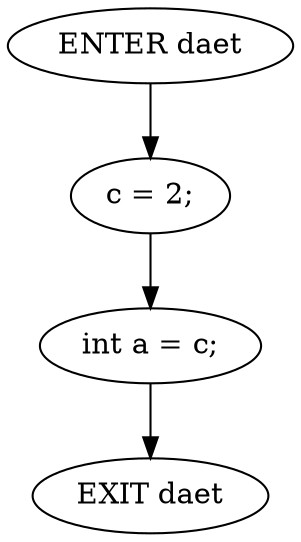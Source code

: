 digraph G {
  0 [ label="ENTER daet" ];
  1 [ label="EXIT daet" ];
  2 [ label="c = 2;" ];
  3 [ label="int a = c;" ];
  0 -> 2;
  2 -> 3;
  3 -> 1;
}

